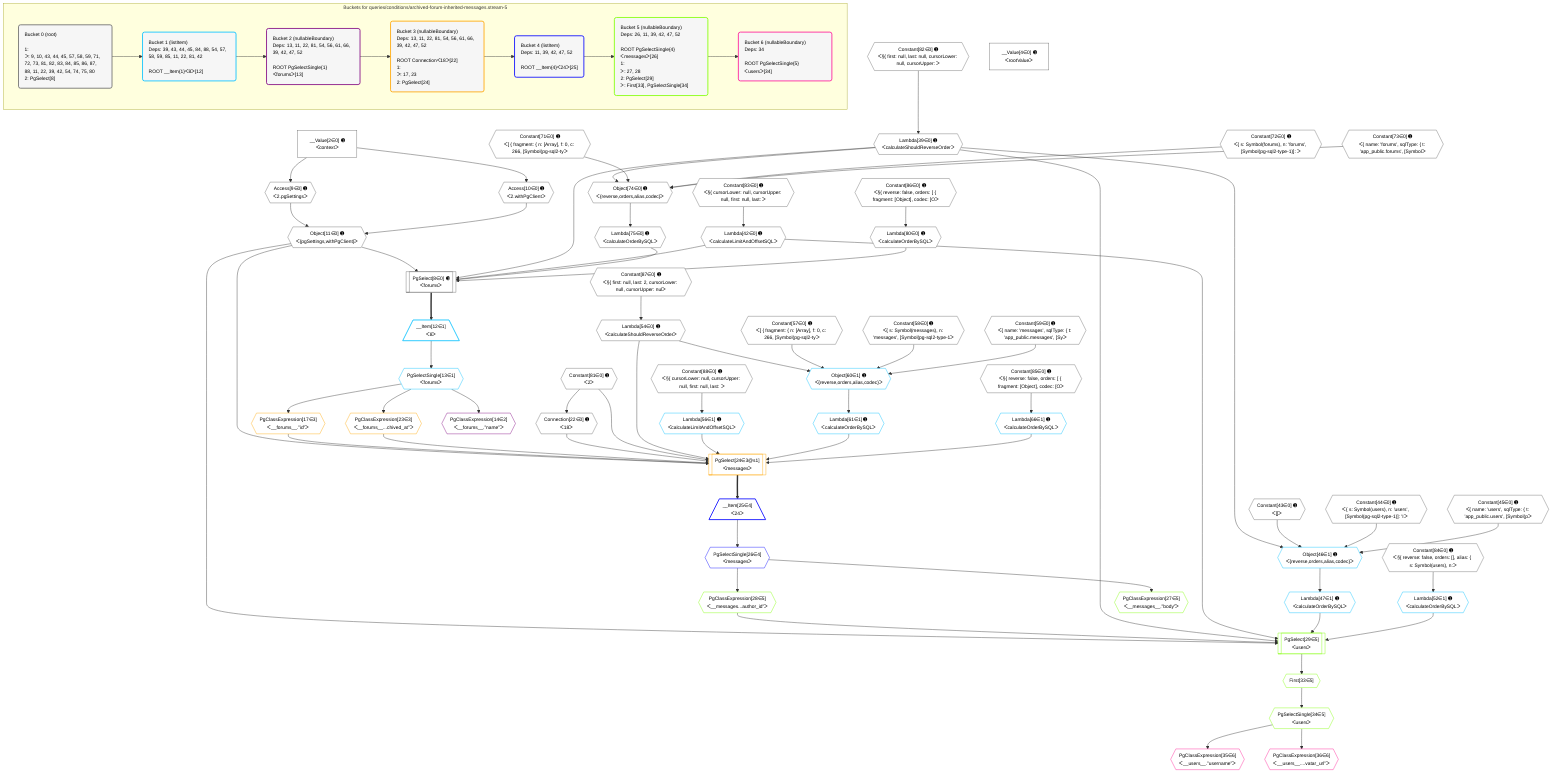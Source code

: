%%{init: {'themeVariables': { 'fontSize': '12px'}}}%%
graph TD
    classDef path fill:#eee,stroke:#000,color:#000
    classDef plan fill:#fff,stroke-width:1px,color:#000
    classDef itemplan fill:#fff,stroke-width:2px,color:#000
    classDef unbatchedplan fill:#dff,stroke-width:1px,color:#000
    classDef sideeffectplan fill:#fcc,stroke-width:2px,color:#000
    classDef bucket fill:#f6f6f6,color:#000,stroke-width:2px,text-align:left


    %% plan dependencies
    PgSelect8[["PgSelect[8∈0] ➊<br />ᐸforumsᐳ"]]:::plan
    Object11{{"Object[11∈0] ➊<br />ᐸ{pgSettings,withPgClient}ᐳ"}}:::plan
    Lambda39{{"Lambda[39∈0] ➊<br />ᐸcalculateShouldReverseOrderᐳ"}}:::plan
    Lambda42{{"Lambda[42∈0] ➊<br />ᐸcalculateLimitAndOffsetSQLᐳ"}}:::plan
    Lambda75{{"Lambda[75∈0] ➊<br />ᐸcalculateOrderBySQLᐳ"}}:::plan
    Lambda80{{"Lambda[80∈0] ➊<br />ᐸcalculateOrderBySQLᐳ"}}:::plan
    Object11 & Lambda39 & Lambda42 & Lambda75 & Lambda80 --> PgSelect8
    Object74{{"Object[74∈0] ➊<br />ᐸ{reverse,orders,alias,codec}ᐳ"}}:::plan
    Constant71{{"Constant[71∈0] ➊<br />ᐸ[ { fragment: { n: [Array], f: 0, c: 266, [Symbol(pg-sql2-tyᐳ"}}:::plan
    Constant72{{"Constant[72∈0] ➊<br />ᐸ{ s: Symbol(forums), n: 'forums', [Symbol(pg-sql2-type-1)]: ᐳ"}}:::plan
    Constant73{{"Constant[73∈0] ➊<br />ᐸ{ name: 'forums', sqlType: { t: 'app_public.forums', [Symbolᐳ"}}:::plan
    Lambda39 & Constant71 & Constant72 & Constant73 --> Object74
    Access9{{"Access[9∈0] ➊<br />ᐸ2.pgSettingsᐳ"}}:::plan
    Access10{{"Access[10∈0] ➊<br />ᐸ2.withPgClientᐳ"}}:::plan
    Access9 & Access10 --> Object11
    __Value2["__Value[2∈0] ➊<br />ᐸcontextᐳ"]:::plan
    __Value2 --> Access9
    __Value2 --> Access10
    Connection22{{"Connection[22∈0] ➊<br />ᐸ18ᐳ"}}:::plan
    Constant81{{"Constant[81∈0] ➊<br />ᐸ2ᐳ"}}:::plan
    Constant81 --> Connection22
    Constant82{{"Constant[82∈0] ➊<br />ᐸ§{ first: null, last: null, cursorLower: null, cursorUpper: ᐳ"}}:::plan
    Constant82 --> Lambda39
    Constant83{{"Constant[83∈0] ➊<br />ᐸ§{ cursorLower: null, cursorUpper: null, first: null, last: ᐳ"}}:::plan
    Constant83 --> Lambda42
    Lambda54{{"Lambda[54∈0] ➊<br />ᐸcalculateShouldReverseOrderᐳ"}}:::plan
    Constant87{{"Constant[87∈0] ➊<br />ᐸ§{ first: null, last: 2, cursorLower: null, cursorUpper: nulᐳ"}}:::plan
    Constant87 --> Lambda54
    Object74 --> Lambda75
    Constant86{{"Constant[86∈0] ➊<br />ᐸ§{ reverse: false, orders: [ { fragment: [Object], codec: [Oᐳ"}}:::plan
    Constant86 --> Lambda80
    __Value4["__Value[4∈0] ➊<br />ᐸrootValueᐳ"]:::plan
    Constant43{{"Constant[43∈0] ➊<br />ᐸ[]ᐳ"}}:::plan
    Constant44{{"Constant[44∈0] ➊<br />ᐸ{ s: Symbol(users), n: 'users', [Symbol(pg-sql2-type-1)]: 'Iᐳ"}}:::plan
    Constant45{{"Constant[45∈0] ➊<br />ᐸ{ name: 'users', sqlType: { t: 'app_public.users', [Symbol(pᐳ"}}:::plan
    Constant57{{"Constant[57∈0] ➊<br />ᐸ[ { fragment: { n: [Array], f: 0, c: 266, [Symbol(pg-sql2-tyᐳ"}}:::plan
    Constant58{{"Constant[58∈0] ➊<br />ᐸ{ s: Symbol(messages), n: 'messages', [Symbol(pg-sql2-type-1ᐳ"}}:::plan
    Constant59{{"Constant[59∈0] ➊<br />ᐸ{ name: 'messages', sqlType: { t: 'app_public.messages', [Syᐳ"}}:::plan
    Constant84{{"Constant[84∈0] ➊<br />ᐸ§{ reverse: false, orders: [], alias: { s: Symbol(users), n:ᐳ"}}:::plan
    Constant85{{"Constant[85∈0] ➊<br />ᐸ§{ reverse: false, orders: [ { fragment: [Object], codec: [Oᐳ"}}:::plan
    Constant88{{"Constant[88∈0] ➊<br />ᐸ§{ cursorLower: null, cursorUpper: null, first: null, last: ᐳ"}}:::plan
    Object46{{"Object[46∈1] ➊<br />ᐸ{reverse,orders,alias,codec}ᐳ"}}:::plan
    Lambda39 & Constant43 & Constant44 & Constant45 --> Object46
    Object60{{"Object[60∈1] ➊<br />ᐸ{reverse,orders,alias,codec}ᐳ"}}:::plan
    Lambda54 & Constant57 & Constant58 & Constant59 --> Object60
    __Item12[/"__Item[12∈1]<br />ᐸ8ᐳ"\]:::itemplan
    PgSelect8 ==> __Item12
    PgSelectSingle13{{"PgSelectSingle[13∈1]<br />ᐸforumsᐳ"}}:::plan
    __Item12 --> PgSelectSingle13
    Lambda47{{"Lambda[47∈1] ➊<br />ᐸcalculateOrderBySQLᐳ"}}:::plan
    Object46 --> Lambda47
    Lambda52{{"Lambda[52∈1] ➊<br />ᐸcalculateOrderBySQLᐳ"}}:::plan
    Constant84 --> Lambda52
    Lambda56{{"Lambda[56∈1] ➊<br />ᐸcalculateLimitAndOffsetSQLᐳ"}}:::plan
    Constant88 --> Lambda56
    Lambda61{{"Lambda[61∈1] ➊<br />ᐸcalculateOrderBySQLᐳ"}}:::plan
    Object60 --> Lambda61
    Lambda66{{"Lambda[66∈1] ➊<br />ᐸcalculateOrderBySQLᐳ"}}:::plan
    Constant85 --> Lambda66
    PgClassExpression14{{"PgClassExpression[14∈2]<br />ᐸ__forums__.”name”ᐳ"}}:::plan
    PgSelectSingle13 --> PgClassExpression14
    PgSelect24[["PgSelect[24∈3@s1]<br />ᐸmessagesᐳ"]]:::plan
    PgClassExpression17{{"PgClassExpression[17∈3]<br />ᐸ__forums__.”id”ᐳ"}}:::plan
    PgClassExpression23{{"PgClassExpression[23∈3]<br />ᐸ__forums__...chived_at”ᐳ"}}:::plan
    Object11 & PgClassExpression17 & PgClassExpression23 & Connection22 & Constant81 & Lambda54 & Lambda56 & Lambda61 & Lambda66 --> PgSelect24
    PgSelectSingle13 --> PgClassExpression17
    PgSelectSingle13 --> PgClassExpression23
    __Item25[/"__Item[25∈4]<br />ᐸ24ᐳ"\]:::itemplan
    PgSelect24 ==> __Item25
    PgSelectSingle26{{"PgSelectSingle[26∈4]<br />ᐸmessagesᐳ"}}:::plan
    __Item25 --> PgSelectSingle26
    PgSelect29[["PgSelect[29∈5]<br />ᐸusersᐳ"]]:::plan
    PgClassExpression28{{"PgClassExpression[28∈5]<br />ᐸ__messages...author_id”ᐳ"}}:::plan
    Object11 & PgClassExpression28 & Lambda39 & Lambda42 & Lambda47 & Lambda52 --> PgSelect29
    PgClassExpression27{{"PgClassExpression[27∈5]<br />ᐸ__messages__.”body”ᐳ"}}:::plan
    PgSelectSingle26 --> PgClassExpression27
    PgSelectSingle26 --> PgClassExpression28
    First33{{"First[33∈5]"}}:::plan
    PgSelect29 --> First33
    PgSelectSingle34{{"PgSelectSingle[34∈5]<br />ᐸusersᐳ"}}:::plan
    First33 --> PgSelectSingle34
    PgClassExpression35{{"PgClassExpression[35∈6]<br />ᐸ__users__.”username”ᐳ"}}:::plan
    PgSelectSingle34 --> PgClassExpression35
    PgClassExpression36{{"PgClassExpression[36∈6]<br />ᐸ__users__....vatar_url”ᐳ"}}:::plan
    PgSelectSingle34 --> PgClassExpression36

    %% define steps

    subgraph "Buckets for queries/conditions/archived-forum-inherited-messages.stream-5"
    Bucket0("Bucket 0 (root)<br /><br />1: <br />ᐳ: 9, 10, 43, 44, 45, 57, 58, 59, 71, 72, 73, 81, 82, 83, 84, 85, 86, 87, 88, 11, 22, 39, 42, 54, 74, 75, 80<br />2: PgSelect[8]"):::bucket
    classDef bucket0 stroke:#696969
    class Bucket0,__Value2,__Value4,PgSelect8,Access9,Access10,Object11,Connection22,Lambda39,Lambda42,Constant43,Constant44,Constant45,Lambda54,Constant57,Constant58,Constant59,Constant71,Constant72,Constant73,Object74,Lambda75,Lambda80,Constant81,Constant82,Constant83,Constant84,Constant85,Constant86,Constant87,Constant88 bucket0
    Bucket1("Bucket 1 (listItem)<br />Deps: 39, 43, 44, 45, 84, 88, 54, 57, 58, 59, 85, 11, 22, 81, 42<br /><br />ROOT __Item{1}ᐸ8ᐳ[12]"):::bucket
    classDef bucket1 stroke:#00bfff
    class Bucket1,__Item12,PgSelectSingle13,Object46,Lambda47,Lambda52,Lambda56,Object60,Lambda61,Lambda66 bucket1
    Bucket2("Bucket 2 (nullableBoundary)<br />Deps: 13, 11, 22, 81, 54, 56, 61, 66, 39, 42, 47, 52<br /><br />ROOT PgSelectSingle{1}ᐸforumsᐳ[13]"):::bucket
    classDef bucket2 stroke:#7f007f
    class Bucket2,PgClassExpression14 bucket2
    Bucket3("Bucket 3 (nullableBoundary)<br />Deps: 13, 11, 22, 81, 54, 56, 61, 66, 39, 42, 47, 52<br /><br />ROOT Connectionᐸ18ᐳ[22]<br />1: <br />ᐳ: 17, 23<br />2: PgSelect[24]"):::bucket
    classDef bucket3 stroke:#ffa500
    class Bucket3,PgClassExpression17,PgClassExpression23,PgSelect24 bucket3
    Bucket4("Bucket 4 (listItem)<br />Deps: 11, 39, 42, 47, 52<br /><br />ROOT __Item{4}ᐸ24ᐳ[25]"):::bucket
    classDef bucket4 stroke:#0000ff
    class Bucket4,__Item25,PgSelectSingle26 bucket4
    Bucket5("Bucket 5 (nullableBoundary)<br />Deps: 26, 11, 39, 42, 47, 52<br /><br />ROOT PgSelectSingle{4}ᐸmessagesᐳ[26]<br />1: <br />ᐳ: 27, 28<br />2: PgSelect[29]<br />ᐳ: First[33], PgSelectSingle[34]"):::bucket
    classDef bucket5 stroke:#7fff00
    class Bucket5,PgClassExpression27,PgClassExpression28,PgSelect29,First33,PgSelectSingle34 bucket5
    Bucket6("Bucket 6 (nullableBoundary)<br />Deps: 34<br /><br />ROOT PgSelectSingle{5}ᐸusersᐳ[34]"):::bucket
    classDef bucket6 stroke:#ff1493
    class Bucket6,PgClassExpression35,PgClassExpression36 bucket6
    Bucket0 --> Bucket1
    Bucket1 --> Bucket2
    Bucket2 --> Bucket3
    Bucket3 --> Bucket4
    Bucket4 --> Bucket5
    Bucket5 --> Bucket6
    end